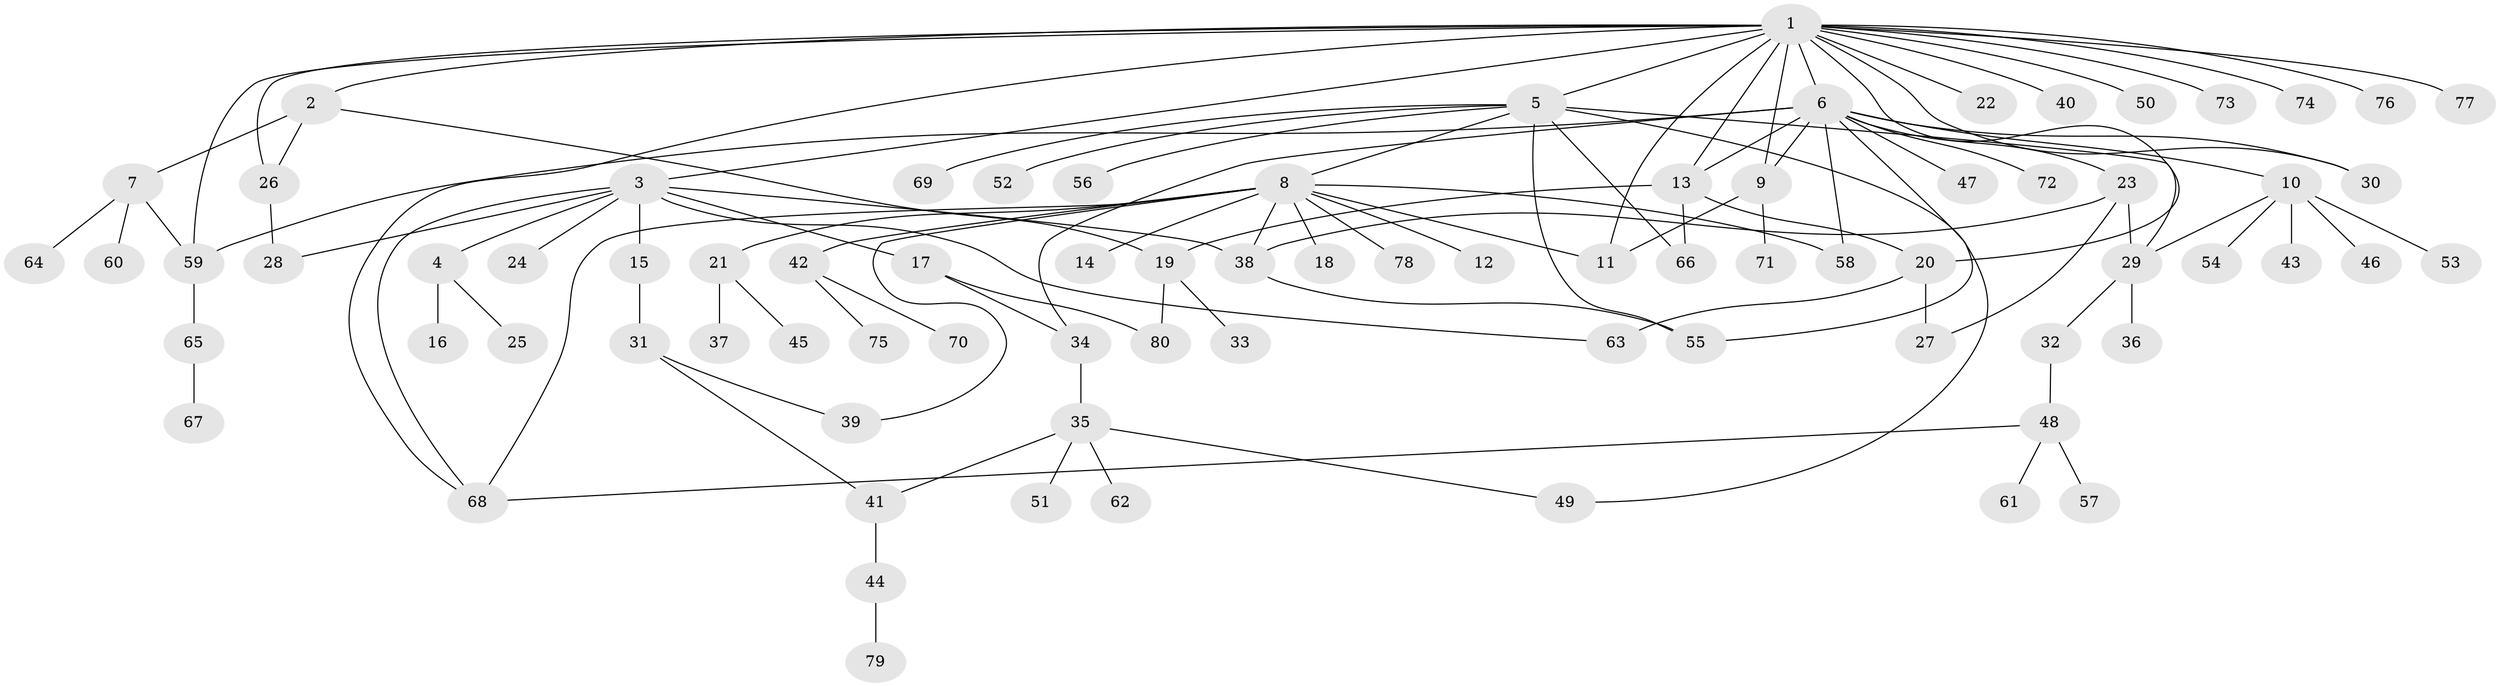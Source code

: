 // original degree distribution, {21: 0.008771929824561403, 5: 0.05263157894736842, 11: 0.008771929824561403, 4: 0.10526315789473684, 10: 0.008771929824561403, 13: 0.008771929824561403, 1: 0.5, 15: 0.008771929824561403, 6: 0.02631578947368421, 7: 0.008771929824561403, 2: 0.21052631578947367, 3: 0.05263157894736842}
// Generated by graph-tools (version 1.1) at 2025/50/03/04/25 22:50:11]
// undirected, 80 vertices, 108 edges
graph export_dot {
  node [color=gray90,style=filled];
  1;
  2;
  3;
  4;
  5;
  6;
  7;
  8;
  9;
  10;
  11;
  12;
  13;
  14;
  15;
  16;
  17;
  18;
  19;
  20;
  21;
  22;
  23;
  24;
  25;
  26;
  27;
  28;
  29;
  30;
  31;
  32;
  33;
  34;
  35;
  36;
  37;
  38;
  39;
  40;
  41;
  42;
  43;
  44;
  45;
  46;
  47;
  48;
  49;
  50;
  51;
  52;
  53;
  54;
  55;
  56;
  57;
  58;
  59;
  60;
  61;
  62;
  63;
  64;
  65;
  66;
  67;
  68;
  69;
  70;
  71;
  72;
  73;
  74;
  75;
  76;
  77;
  78;
  79;
  80;
  1 -- 2 [weight=1.0];
  1 -- 3 [weight=1.0];
  1 -- 5 [weight=1.0];
  1 -- 6 [weight=1.0];
  1 -- 9 [weight=2.0];
  1 -- 11 [weight=1.0];
  1 -- 13 [weight=1.0];
  1 -- 20 [weight=1.0];
  1 -- 22 [weight=1.0];
  1 -- 26 [weight=1.0];
  1 -- 30 [weight=1.0];
  1 -- 40 [weight=1.0];
  1 -- 50 [weight=1.0];
  1 -- 59 [weight=1.0];
  1 -- 68 [weight=1.0];
  1 -- 73 [weight=1.0];
  1 -- 74 [weight=1.0];
  1 -- 76 [weight=1.0];
  1 -- 77 [weight=1.0];
  2 -- 7 [weight=1.0];
  2 -- 19 [weight=1.0];
  2 -- 26 [weight=1.0];
  3 -- 4 [weight=1.0];
  3 -- 15 [weight=1.0];
  3 -- 17 [weight=1.0];
  3 -- 24 [weight=1.0];
  3 -- 28 [weight=1.0];
  3 -- 38 [weight=1.0];
  3 -- 63 [weight=1.0];
  3 -- 68 [weight=1.0];
  4 -- 16 [weight=1.0];
  4 -- 25 [weight=1.0];
  5 -- 8 [weight=1.0];
  5 -- 29 [weight=1.0];
  5 -- 49 [weight=1.0];
  5 -- 52 [weight=1.0];
  5 -- 55 [weight=1.0];
  5 -- 56 [weight=1.0];
  5 -- 66 [weight=1.0];
  5 -- 69 [weight=1.0];
  6 -- 9 [weight=1.0];
  6 -- 10 [weight=1.0];
  6 -- 13 [weight=1.0];
  6 -- 23 [weight=1.0];
  6 -- 30 [weight=1.0];
  6 -- 34 [weight=1.0];
  6 -- 47 [weight=1.0];
  6 -- 55 [weight=1.0];
  6 -- 58 [weight=1.0];
  6 -- 59 [weight=1.0];
  6 -- 72 [weight=1.0];
  7 -- 59 [weight=1.0];
  7 -- 60 [weight=1.0];
  7 -- 64 [weight=1.0];
  8 -- 11 [weight=1.0];
  8 -- 12 [weight=1.0];
  8 -- 14 [weight=1.0];
  8 -- 18 [weight=1.0];
  8 -- 21 [weight=1.0];
  8 -- 38 [weight=1.0];
  8 -- 39 [weight=1.0];
  8 -- 42 [weight=1.0];
  8 -- 58 [weight=1.0];
  8 -- 68 [weight=1.0];
  8 -- 78 [weight=1.0];
  9 -- 11 [weight=1.0];
  9 -- 71 [weight=1.0];
  10 -- 29 [weight=1.0];
  10 -- 43 [weight=1.0];
  10 -- 46 [weight=1.0];
  10 -- 53 [weight=1.0];
  10 -- 54 [weight=1.0];
  13 -- 19 [weight=1.0];
  13 -- 20 [weight=1.0];
  13 -- 66 [weight=1.0];
  15 -- 31 [weight=1.0];
  17 -- 34 [weight=1.0];
  17 -- 80 [weight=1.0];
  19 -- 33 [weight=1.0];
  19 -- 80 [weight=1.0];
  20 -- 27 [weight=1.0];
  20 -- 63 [weight=2.0];
  21 -- 37 [weight=1.0];
  21 -- 45 [weight=1.0];
  23 -- 27 [weight=1.0];
  23 -- 29 [weight=1.0];
  23 -- 38 [weight=1.0];
  26 -- 28 [weight=1.0];
  29 -- 32 [weight=1.0];
  29 -- 36 [weight=1.0];
  31 -- 39 [weight=1.0];
  31 -- 41 [weight=1.0];
  32 -- 48 [weight=1.0];
  34 -- 35 [weight=1.0];
  35 -- 41 [weight=1.0];
  35 -- 49 [weight=1.0];
  35 -- 51 [weight=1.0];
  35 -- 62 [weight=1.0];
  38 -- 55 [weight=1.0];
  41 -- 44 [weight=1.0];
  42 -- 70 [weight=1.0];
  42 -- 75 [weight=1.0];
  44 -- 79 [weight=1.0];
  48 -- 57 [weight=1.0];
  48 -- 61 [weight=1.0];
  48 -- 68 [weight=1.0];
  59 -- 65 [weight=1.0];
  65 -- 67 [weight=1.0];
}
